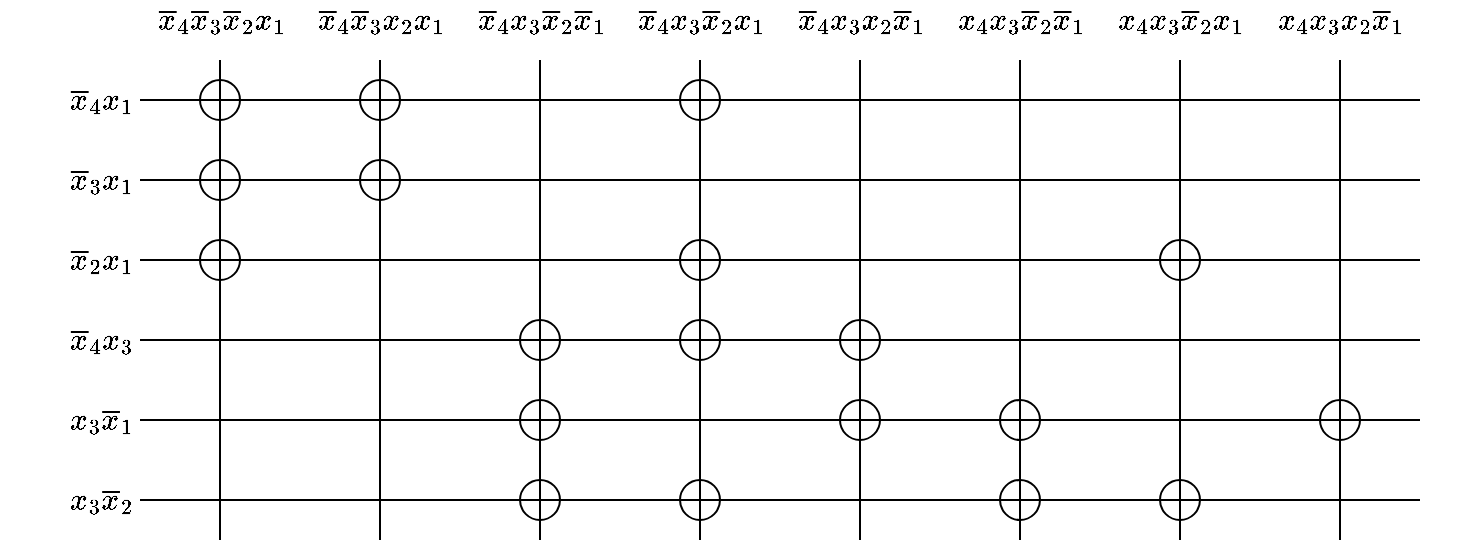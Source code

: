 <mxfile version="11.0.1" type="device"><diagram id="fzvi47QwnuXq7YnAZ_QB" name="Page-1"><mxGraphModel dx="631" dy="378" grid="1" gridSize="10" guides="1" tooltips="1" connect="1" arrows="1" fold="1" page="1" pageScale="1" pageWidth="827" pageHeight="1169" math="1" shadow="0"><root><mxCell id="0"/><mxCell id="1" parent="0"/><mxCell id="c67JN760BmzGGNGk2x9V-44" value="" style="ellipse;whiteSpace=wrap;html=1;aspect=fixed;labelBackgroundColor=none;fontSize=13;fontColor=none;noLabel=1;fillColor=none;" vertex="1" parent="1"><mxGeometry x="110" y="90" width="20" height="20" as="geometry"/></mxCell><mxCell id="c67JN760BmzGGNGk2x9V-1" value="" style="endArrow=none;html=1;fontColor=#000000;" edge="1" parent="1"><mxGeometry width="50" height="50" relative="1" as="geometry"><mxPoint x="120" y="320" as="sourcePoint"/><mxPoint x="120" y="80" as="targetPoint"/></mxGeometry></mxCell><mxCell id="c67JN760BmzGGNGk2x9V-2" value="" style="endArrow=none;html=1;" edge="1" parent="1"><mxGeometry width="50" height="50" relative="1" as="geometry"><mxPoint x="200" y="320" as="sourcePoint"/><mxPoint x="200" y="80" as="targetPoint"/></mxGeometry></mxCell><mxCell id="c67JN760BmzGGNGk2x9V-3" value="" style="endArrow=none;html=1;" edge="1" parent="1"><mxGeometry width="50" height="50" relative="1" as="geometry"><mxPoint x="280" y="320" as="sourcePoint"/><mxPoint x="280" y="80" as="targetPoint"/></mxGeometry></mxCell><mxCell id="c67JN760BmzGGNGk2x9V-4" value="" style="endArrow=none;html=1;" edge="1" parent="1"><mxGeometry width="50" height="50" relative="1" as="geometry"><mxPoint x="360" y="320" as="sourcePoint"/><mxPoint x="360" y="80" as="targetPoint"/></mxGeometry></mxCell><mxCell id="c67JN760BmzGGNGk2x9V-5" value="" style="endArrow=none;html=1;" edge="1" parent="1"><mxGeometry width="50" height="50" relative="1" as="geometry"><mxPoint x="440" y="320" as="sourcePoint"/><mxPoint x="440" y="80" as="targetPoint"/></mxGeometry></mxCell><mxCell id="c67JN760BmzGGNGk2x9V-6" value="" style="endArrow=none;html=1;" edge="1" parent="1"><mxGeometry width="50" height="50" relative="1" as="geometry"><mxPoint x="520" y="320" as="sourcePoint"/><mxPoint x="520" y="80" as="targetPoint"/></mxGeometry></mxCell><mxCell id="c67JN760BmzGGNGk2x9V-7" value="" style="endArrow=none;html=1;" edge="1" parent="1"><mxGeometry width="50" height="50" relative="1" as="geometry"><mxPoint x="600" y="320" as="sourcePoint"/><mxPoint x="600" y="80" as="targetPoint"/></mxGeometry></mxCell><mxCell id="c67JN760BmzGGNGk2x9V-8" value="" style="endArrow=none;html=1;" edge="1" parent="1"><mxGeometry width="50" height="50" relative="1" as="geometry"><mxPoint x="680" y="320" as="sourcePoint"/><mxPoint x="680" y="80" as="targetPoint"/></mxGeometry></mxCell><mxCell id="c67JN760BmzGGNGk2x9V-9" value="" style="endArrow=none;html=1;labelBackgroundColor=none;" edge="1" parent="1"><mxGeometry width="50" height="50" relative="1" as="geometry"><mxPoint x="720" y="100" as="sourcePoint"/><mxPoint x="80" y="100" as="targetPoint"/></mxGeometry></mxCell><mxCell id="c67JN760BmzGGNGk2x9V-10" value="" style="endArrow=none;html=1;" edge="1" parent="1"><mxGeometry width="50" height="50" relative="1" as="geometry"><mxPoint x="720" y="140" as="sourcePoint"/><mxPoint x="80" y="140" as="targetPoint"/></mxGeometry></mxCell><mxCell id="c67JN760BmzGGNGk2x9V-11" value="" style="endArrow=none;html=1;" edge="1" parent="1"><mxGeometry width="50" height="50" relative="1" as="geometry"><mxPoint x="720" y="180" as="sourcePoint"/><mxPoint x="80" y="180" as="targetPoint"/></mxGeometry></mxCell><mxCell id="c67JN760BmzGGNGk2x9V-12" value="" style="endArrow=none;html=1;" edge="1" parent="1"><mxGeometry width="50" height="50" relative="1" as="geometry"><mxPoint x="720" y="220" as="sourcePoint"/><mxPoint x="80" y="220" as="targetPoint"/></mxGeometry></mxCell><mxCell id="c67JN760BmzGGNGk2x9V-13" value="" style="endArrow=none;html=1;" edge="1" parent="1"><mxGeometry width="50" height="50" relative="1" as="geometry"><mxPoint x="720" y="260" as="sourcePoint"/><mxPoint x="80" y="260" as="targetPoint"/></mxGeometry></mxCell><mxCell id="c67JN760BmzGGNGk2x9V-14" value="" style="endArrow=none;html=1;" edge="1" parent="1"><mxGeometry width="50" height="50" relative="1" as="geometry"><mxPoint x="720" y="300" as="sourcePoint"/><mxPoint x="80" y="300" as="targetPoint"/></mxGeometry></mxCell><mxCell id="c67JN760BmzGGNGk2x9V-17" value="`\bar{x}_4\bar{x}_3\bar{x}_2x_1`" style="text;html=1;resizable=0;autosize=1;align=center;verticalAlign=middle;points=[];fillColor=none;strokeColor=none;rounded=0;fontSize=13;labelBackgroundColor=none;" vertex="1" parent="1"><mxGeometry x="90" y="50" width="60" height="20" as="geometry"/></mxCell><mxCell id="c67JN760BmzGGNGk2x9V-22" value="`\bar{x}_4\bar{x}_3x_2x_1`" style="text;html=1;resizable=0;autosize=1;align=center;verticalAlign=middle;points=[];fillColor=none;strokeColor=none;rounded=0;fontSize=13;labelBackgroundColor=none;" vertex="1" parent="1"><mxGeometry x="170" y="50" width="60" height="20" as="geometry"/></mxCell><mxCell id="c67JN760BmzGGNGk2x9V-23" value="`\bar{x}_4x_3\bar{x}_2\bar{x}_1`" style="text;html=1;resizable=0;autosize=1;align=center;verticalAlign=middle;points=[];fillColor=none;strokeColor=none;rounded=0;fontSize=13;labelBackgroundColor=none;" vertex="1" parent="1"><mxGeometry x="250" y="50" width="60" height="20" as="geometry"/></mxCell><mxCell id="c67JN760BmzGGNGk2x9V-24" value="`\bar{x}_4x_3\bar{x}_2x_1`" style="text;html=1;resizable=0;autosize=1;align=center;verticalAlign=middle;points=[];fillColor=none;strokeColor=none;rounded=0;fontSize=13;labelBackgroundColor=none;" vertex="1" parent="1"><mxGeometry x="330" y="50" width="60" height="20" as="geometry"/></mxCell><mxCell id="c67JN760BmzGGNGk2x9V-25" value="`\bar{x}_4x_3x_2\bar{x}_1`" style="text;html=1;resizable=0;autosize=1;align=center;verticalAlign=middle;points=[];fillColor=none;strokeColor=none;rounded=0;fontSize=13;labelBackgroundColor=none;" vertex="1" parent="1"><mxGeometry x="410" y="50" width="60" height="20" as="geometry"/></mxCell><mxCell id="c67JN760BmzGGNGk2x9V-26" value="`x_4x_3\bar{x}_2\bar{x}_1`" style="text;html=1;resizable=0;autosize=1;align=center;verticalAlign=middle;points=[];fillColor=none;strokeColor=none;rounded=0;fontSize=13;labelBackgroundColor=none;" vertex="1" parent="1"><mxGeometry x="490" y="50" width="60" height="20" as="geometry"/></mxCell><mxCell id="c67JN760BmzGGNGk2x9V-32" value="`x_4x_3\bar{x}_2x_1`" style="text;html=1;resizable=0;autosize=1;align=center;verticalAlign=middle;points=[];fillColor=none;strokeColor=none;rounded=0;fontSize=13;labelBackgroundColor=none;" vertex="1" parent="1"><mxGeometry x="570" y="50" width="60" height="20" as="geometry"/></mxCell><mxCell id="c67JN760BmzGGNGk2x9V-33" value="`x_4x_3x_2\bar{x}_1`" style="text;html=1;resizable=0;autosize=1;align=center;verticalAlign=middle;points=[];fillColor=none;strokeColor=none;rounded=0;fontSize=13;labelBackgroundColor=none;" vertex="1" parent="1"><mxGeometry x="650" y="50" width="60" height="20" as="geometry"/></mxCell><mxCell id="c67JN760BmzGGNGk2x9V-34" value="`\bar{x}_4x_1`" style="text;html=1;resizable=0;autosize=1;align=center;verticalAlign=middle;points=[];fillColor=none;strokeColor=none;rounded=0;fontSize=13;labelBackgroundColor=none;" vertex="1" parent="1"><mxGeometry x="10" y="90" width="100" height="20" as="geometry"/></mxCell><mxCell id="c67JN760BmzGGNGk2x9V-35" value="`\bar{x}_3x_1`" style="text;html=1;resizable=0;autosize=1;align=center;verticalAlign=middle;points=[];fillColor=none;strokeColor=none;rounded=0;fontSize=13;labelBackgroundColor=none;" vertex="1" parent="1"><mxGeometry x="10" y="130" width="100" height="20" as="geometry"/></mxCell><mxCell id="c67JN760BmzGGNGk2x9V-36" value="`\bar{x}_2x_1`" style="text;html=1;resizable=0;autosize=1;align=center;verticalAlign=middle;points=[];fillColor=none;strokeColor=none;rounded=0;fontSize=13;labelBackgroundColor=none;" vertex="1" parent="1"><mxGeometry x="10" y="170" width="100" height="20" as="geometry"/></mxCell><mxCell id="c67JN760BmzGGNGk2x9V-37" value="`x_3\bar{x}_1`" style="text;html=1;resizable=0;autosize=1;align=center;verticalAlign=middle;points=[];fillColor=none;strokeColor=none;rounded=0;fontSize=13;labelBackgroundColor=none;" vertex="1" parent="1"><mxGeometry x="10" y="250" width="100" height="20" as="geometry"/></mxCell><mxCell id="c67JN760BmzGGNGk2x9V-38" value="`x_3\bar{x}_2`" style="text;html=1;resizable=0;autosize=1;align=center;verticalAlign=middle;points=[];fillColor=none;strokeColor=none;rounded=0;fontSize=13;labelBackgroundColor=none;" vertex="1" parent="1"><mxGeometry x="10" y="290" width="100" height="20" as="geometry"/></mxCell><mxCell id="c67JN760BmzGGNGk2x9V-41" value="`\bar{x}_4x_3`" style="text;html=1;resizable=0;autosize=1;align=center;verticalAlign=middle;points=[];fillColor=none;strokeColor=none;rounded=0;fontSize=13;labelBackgroundColor=none;" vertex="1" parent="1"><mxGeometry x="10" y="210" width="100" height="20" as="geometry"/></mxCell><mxCell id="c67JN760BmzGGNGk2x9V-53" value="" style="ellipse;whiteSpace=wrap;html=1;aspect=fixed;labelBackgroundColor=none;fontSize=13;fontColor=none;noLabel=1;fillColor=none;" vertex="1" parent="1"><mxGeometry x="110" y="130" width="20" height="20" as="geometry"/></mxCell><mxCell id="c67JN760BmzGGNGk2x9V-54" value="" style="ellipse;whiteSpace=wrap;html=1;aspect=fixed;labelBackgroundColor=none;fontSize=13;fontColor=none;noLabel=1;fillColor=none;" vertex="1" parent="1"><mxGeometry x="110" y="170" width="20" height="20" as="geometry"/></mxCell><mxCell id="c67JN760BmzGGNGk2x9V-55" value="" style="ellipse;whiteSpace=wrap;html=1;aspect=fixed;labelBackgroundColor=none;fontSize=13;fontColor=none;noLabel=1;fillColor=none;" vertex="1" parent="1"><mxGeometry x="190" y="90" width="20" height="20" as="geometry"/></mxCell><mxCell id="c67JN760BmzGGNGk2x9V-56" value="" style="ellipse;whiteSpace=wrap;html=1;aspect=fixed;labelBackgroundColor=none;fontSize=13;fontColor=none;noLabel=1;fillColor=none;" vertex="1" parent="1"><mxGeometry x="190" y="130" width="20" height="20" as="geometry"/></mxCell><mxCell id="c67JN760BmzGGNGk2x9V-57" value="" style="ellipse;whiteSpace=wrap;html=1;aspect=fixed;labelBackgroundColor=none;fontSize=13;fontColor=none;noLabel=1;fillColor=none;" vertex="1" parent="1"><mxGeometry x="270" y="210" width="20" height="20" as="geometry"/></mxCell><mxCell id="c67JN760BmzGGNGk2x9V-58" value="" style="ellipse;whiteSpace=wrap;html=1;aspect=fixed;labelBackgroundColor=none;fontSize=13;fontColor=none;noLabel=1;fillColor=none;" vertex="1" parent="1"><mxGeometry x="270" y="250" width="20" height="20" as="geometry"/></mxCell><mxCell id="c67JN760BmzGGNGk2x9V-59" value="" style="ellipse;whiteSpace=wrap;html=1;aspect=fixed;labelBackgroundColor=none;fontSize=13;fontColor=none;noLabel=1;fillColor=none;" vertex="1" parent="1"><mxGeometry x="270" y="290" width="20" height="20" as="geometry"/></mxCell><mxCell id="c67JN760BmzGGNGk2x9V-60" value="" style="ellipse;whiteSpace=wrap;html=1;aspect=fixed;labelBackgroundColor=none;fontSize=13;fontColor=none;noLabel=1;fillColor=none;" vertex="1" parent="1"><mxGeometry x="350" y="90" width="20" height="20" as="geometry"/></mxCell><mxCell id="c67JN760BmzGGNGk2x9V-63" value="" style="ellipse;whiteSpace=wrap;html=1;aspect=fixed;labelBackgroundColor=none;fontSize=13;fontColor=none;noLabel=1;fillColor=none;" vertex="1" parent="1"><mxGeometry x="350" y="170" width="20" height="20" as="geometry"/></mxCell><mxCell id="c67JN760BmzGGNGk2x9V-67" value="" style="ellipse;whiteSpace=wrap;html=1;aspect=fixed;labelBackgroundColor=none;fontSize=13;fontColor=none;noLabel=1;fillColor=none;" vertex="1" parent="1"><mxGeometry x="350" y="210" width="20" height="20" as="geometry"/></mxCell><mxCell id="c67JN760BmzGGNGk2x9V-68" value="" style="ellipse;whiteSpace=wrap;html=1;aspect=fixed;labelBackgroundColor=none;fontSize=13;fontColor=none;noLabel=1;fillColor=none;" vertex="1" parent="1"><mxGeometry x="350" y="290" width="20" height="20" as="geometry"/></mxCell><mxCell id="c67JN760BmzGGNGk2x9V-69" value="" style="ellipse;whiteSpace=wrap;html=1;aspect=fixed;labelBackgroundColor=none;fontSize=13;fontColor=none;noLabel=1;fillColor=none;" vertex="1" parent="1"><mxGeometry x="430" y="210" width="20" height="20" as="geometry"/></mxCell><mxCell id="c67JN760BmzGGNGk2x9V-70" value="" style="ellipse;whiteSpace=wrap;html=1;aspect=fixed;labelBackgroundColor=none;fontSize=13;fontColor=none;noLabel=1;fillColor=none;" vertex="1" parent="1"><mxGeometry x="430" y="250" width="20" height="20" as="geometry"/></mxCell><mxCell id="c67JN760BmzGGNGk2x9V-71" value="" style="ellipse;whiteSpace=wrap;html=1;aspect=fixed;labelBackgroundColor=none;fontSize=13;fontColor=none;noLabel=1;fillColor=none;" vertex="1" parent="1"><mxGeometry x="510" y="250" width="20" height="20" as="geometry"/></mxCell><mxCell id="c67JN760BmzGGNGk2x9V-72" value="" style="ellipse;whiteSpace=wrap;html=1;aspect=fixed;labelBackgroundColor=none;fontSize=13;fontColor=none;noLabel=1;fillColor=none;" vertex="1" parent="1"><mxGeometry x="510" y="290" width="20" height="20" as="geometry"/></mxCell><mxCell id="c67JN760BmzGGNGk2x9V-73" value="" style="ellipse;whiteSpace=wrap;html=1;aspect=fixed;labelBackgroundColor=none;fontSize=13;fontColor=none;noLabel=1;fillColor=none;" vertex="1" parent="1"><mxGeometry x="590" y="170" width="20" height="20" as="geometry"/></mxCell><mxCell id="c67JN760BmzGGNGk2x9V-74" value="" style="ellipse;whiteSpace=wrap;html=1;aspect=fixed;labelBackgroundColor=none;fontSize=13;fontColor=none;noLabel=1;fillColor=none;" vertex="1" parent="1"><mxGeometry x="590" y="290" width="20" height="20" as="geometry"/></mxCell><mxCell id="c67JN760BmzGGNGk2x9V-75" value="" style="ellipse;whiteSpace=wrap;html=1;aspect=fixed;labelBackgroundColor=none;fontSize=13;fontColor=none;noLabel=1;fillColor=none;" vertex="1" parent="1"><mxGeometry x="670" y="250" width="20" height="20" as="geometry"/></mxCell></root></mxGraphModel></diagram></mxfile>